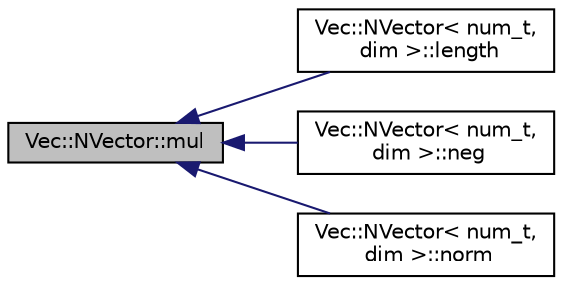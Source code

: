 digraph "Vec::NVector::mul"
{
 // INTERACTIVE_SVG=YES
  edge [fontname="Helvetica",fontsize="10",labelfontname="Helvetica",labelfontsize="10"];
  node [fontname="Helvetica",fontsize="10",shape=record];
  rankdir="LR";
  Node1 [label="Vec::NVector::mul",height=0.2,width=0.4,color="black", fillcolor="grey75", style="filled", fontcolor="black"];
  Node1 -> Node2 [dir="back",color="midnightblue",fontsize="10",style="solid",fontname="Helvetica"];
  Node2 [label="Vec::NVector\< num_t,\l dim \>::length",height=0.2,width=0.4,color="black", fillcolor="white", style="filled",URL="$d5/d1c/class_vec_1_1_n_vector.html#a1e2e14d90f175fb0983bb4e44b81c448"];
  Node1 -> Node3 [dir="back",color="midnightblue",fontsize="10",style="solid",fontname="Helvetica"];
  Node3 [label="Vec::NVector\< num_t,\l dim \>::neg",height=0.2,width=0.4,color="black", fillcolor="white", style="filled",URL="$d5/d1c/class_vec_1_1_n_vector.html#aa2c2c6b71285f64db9ae81c688ff8189"];
  Node1 -> Node4 [dir="back",color="midnightblue",fontsize="10",style="solid",fontname="Helvetica"];
  Node4 [label="Vec::NVector\< num_t,\l dim \>::norm",height=0.2,width=0.4,color="black", fillcolor="white", style="filled",URL="$d5/d1c/class_vec_1_1_n_vector.html#aafb778f29f21d9cb8282d825b930102d"];
}
